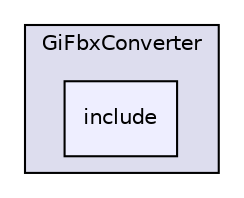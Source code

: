 digraph "C:/Users/raffa/Desktop/GI/GiFbxConverter/include" {
  compound=true
  node [ fontsize="10", fontname="Helvetica"];
  edge [ labelfontsize="10", labelfontname="Helvetica"];
  subgraph clusterdir_bedee29de5e3ba2e0dad58b8186a137a {
    graph [ bgcolor="#ddddee", pencolor="black", label="GiFbxConverter" fontname="Helvetica", fontsize="10", URL="dir_bedee29de5e3ba2e0dad58b8186a137a.html"]
  dir_d9e966a502bff642a2a2e0b1a8f5ddef [shape=box, label="include", style="filled", fillcolor="#eeeeff", pencolor="black", URL="dir_d9e966a502bff642a2a2e0b1a8f5ddef.html"];
  }
}
